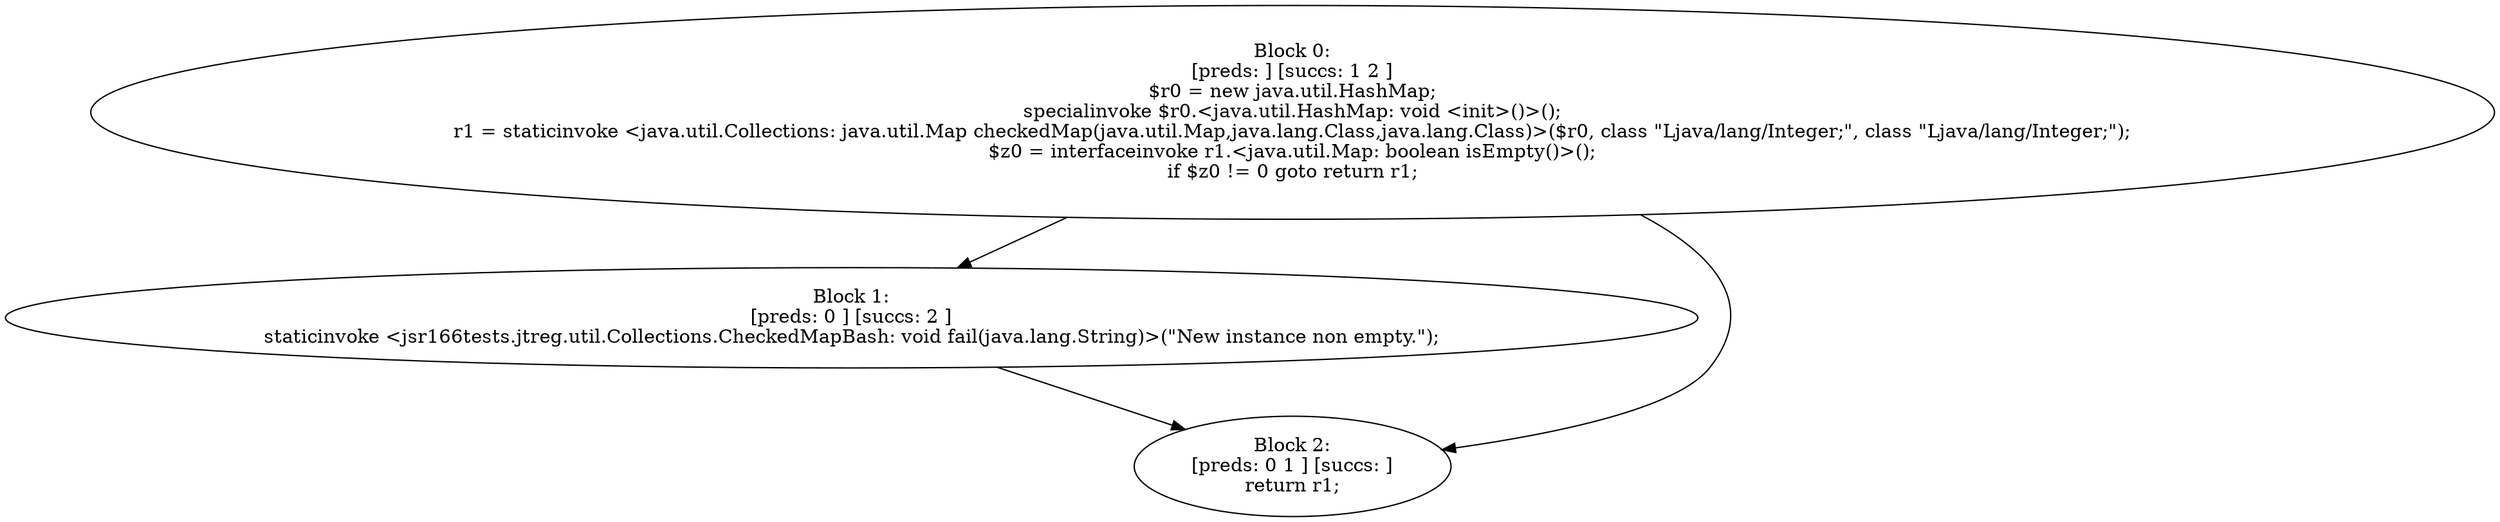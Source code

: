 digraph "unitGraph" {
    "Block 0:
[preds: ] [succs: 1 2 ]
$r0 = new java.util.HashMap;
specialinvoke $r0.<java.util.HashMap: void <init>()>();
r1 = staticinvoke <java.util.Collections: java.util.Map checkedMap(java.util.Map,java.lang.Class,java.lang.Class)>($r0, class \"Ljava/lang/Integer;\", class \"Ljava/lang/Integer;\");
$z0 = interfaceinvoke r1.<java.util.Map: boolean isEmpty()>();
if $z0 != 0 goto return r1;
"
    "Block 1:
[preds: 0 ] [succs: 2 ]
staticinvoke <jsr166tests.jtreg.util.Collections.CheckedMapBash: void fail(java.lang.String)>(\"New instance non empty.\");
"
    "Block 2:
[preds: 0 1 ] [succs: ]
return r1;
"
    "Block 0:
[preds: ] [succs: 1 2 ]
$r0 = new java.util.HashMap;
specialinvoke $r0.<java.util.HashMap: void <init>()>();
r1 = staticinvoke <java.util.Collections: java.util.Map checkedMap(java.util.Map,java.lang.Class,java.lang.Class)>($r0, class \"Ljava/lang/Integer;\", class \"Ljava/lang/Integer;\");
$z0 = interfaceinvoke r1.<java.util.Map: boolean isEmpty()>();
if $z0 != 0 goto return r1;
"->"Block 1:
[preds: 0 ] [succs: 2 ]
staticinvoke <jsr166tests.jtreg.util.Collections.CheckedMapBash: void fail(java.lang.String)>(\"New instance non empty.\");
";
    "Block 0:
[preds: ] [succs: 1 2 ]
$r0 = new java.util.HashMap;
specialinvoke $r0.<java.util.HashMap: void <init>()>();
r1 = staticinvoke <java.util.Collections: java.util.Map checkedMap(java.util.Map,java.lang.Class,java.lang.Class)>($r0, class \"Ljava/lang/Integer;\", class \"Ljava/lang/Integer;\");
$z0 = interfaceinvoke r1.<java.util.Map: boolean isEmpty()>();
if $z0 != 0 goto return r1;
"->"Block 2:
[preds: 0 1 ] [succs: ]
return r1;
";
    "Block 1:
[preds: 0 ] [succs: 2 ]
staticinvoke <jsr166tests.jtreg.util.Collections.CheckedMapBash: void fail(java.lang.String)>(\"New instance non empty.\");
"->"Block 2:
[preds: 0 1 ] [succs: ]
return r1;
";
}
